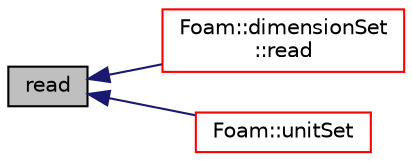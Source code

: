digraph "read"
{
  bgcolor="transparent";
  edge [fontname="Helvetica",fontsize="10",labelfontname="Helvetica",labelfontsize="10"];
  node [fontname="Helvetica",fontsize="10",shape=record];
  rankdir="LR";
  Node1 [label="read",height=0.2,width=0.4,color="black", fillcolor="grey75", style="filled", fontcolor="black"];
  Node1 -> Node2 [dir="back",color="midnightblue",fontsize="10",style="solid",fontname="Helvetica"];
  Node2 [label="Foam::dimensionSet\l::read",height=0.2,width=0.4,color="red",URL="$a00529.html#a4b1272c56fc93e26715db0ffd87a9b1f",tooltip="Read using provided units. Used only in initial parsing. "];
  Node1 -> Node3 [dir="back",color="midnightblue",fontsize="10",style="solid",fontname="Helvetica"];
  Node3 [label="Foam::unitSet",height=0.2,width=0.4,color="red",URL="$a10675.html#ab291fd4325ded310ef6d2212e126b39e",tooltip="Set of all dimensions. "];
}
